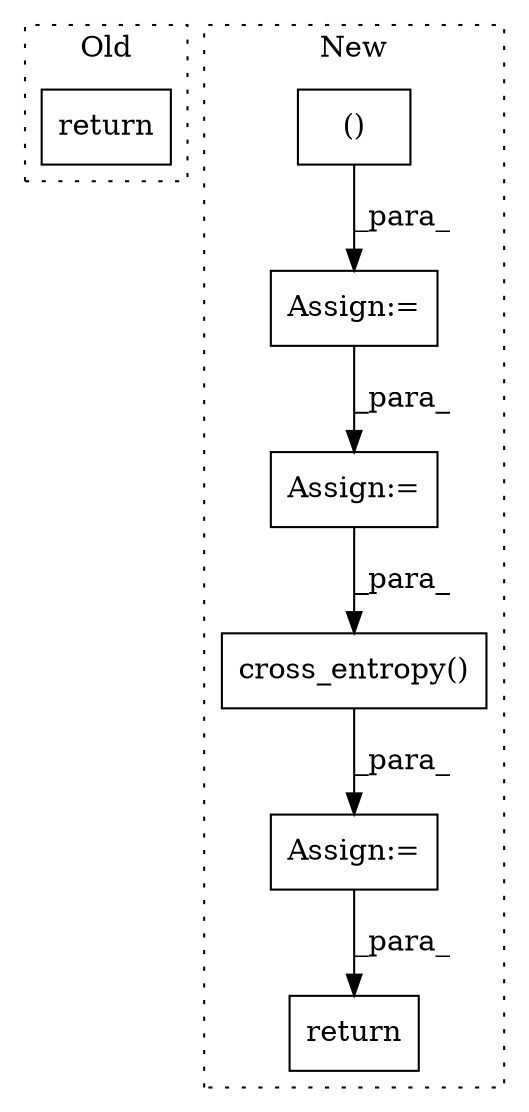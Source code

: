 digraph G {
subgraph cluster0 {
1 [label="return" a="93" s="234" l="7" shape="box"];
label = "Old";
style="dotted";
}
subgraph cluster1 {
2 [label="cross_entropy()" a="75" s="2316,2375" l="16,1" shape="box"];
3 [label="Assign:=" a="68" s="2220" l="3" shape="box"];
4 [label="Assign:=" a="68" s="2313" l="3" shape="box"];
5 [label="return" a="93" s="2385" l="7" shape="box"];
6 [label="()" a="54" s="1753" l="3" shape="box"];
7 [label="Assign:=" a="68" s="2186" l="3" shape="box"];
label = "New";
style="dotted";
}
2 -> 4 [label="_para_"];
3 -> 2 [label="_para_"];
4 -> 5 [label="_para_"];
6 -> 7 [label="_para_"];
7 -> 3 [label="_para_"];
}